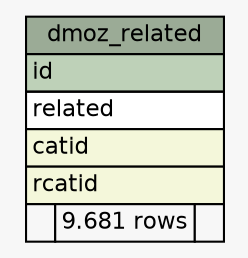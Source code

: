 // dot 2.17.20080109.0540 on Windows Vista 6.0
digraph "dmoz_related" {
  graph [
    rankdir="RL"
    bgcolor="#f7f7f7"
  ];
  node [
    fontname="Helvetica"
    fontsize="11"
    shape="plaintext"
  ];
  edge [
    arrowsize="0.8"
  ];
  "dmoz_related" [
    label=<
    <TABLE BORDER="0" CELLBORDER="1" CELLSPACING="0" BGCOLOR="#ffffff">
      <TR><TD PORT="dmoz_related.heading" COLSPAN="3" BGCOLOR="#9bab96" ALIGN="CENTER">dmoz_related</TD></TR>
      <TR><TD PORT="id" COLSPAN="3" BGCOLOR="#bed1b8" ALIGN="LEFT">id</TD></TR>
      <TR><TD PORT="related" COLSPAN="3" ALIGN="LEFT">related</TD></TR>
      <TR><TD PORT="catid" COLSPAN="3" BGCOLOR="#f4f7da" ALIGN="LEFT">catid</TD></TR>
      <TR><TD PORT="rcatid" COLSPAN="3" BGCOLOR="#f4f7da" ALIGN="LEFT">rcatid</TD></TR>
      <TR><TD ALIGN="LEFT" BGCOLOR="#f7f7f7">  </TD><TD ALIGN="RIGHT" BGCOLOR="#f7f7f7">9.681 rows</TD><TD ALIGN="RIGHT" BGCOLOR="#f7f7f7">  </TD></TR>
    </TABLE>>
    URL="tables/dmoz_related.html#"
    tooltip="dmoz_related"
  ];
}
